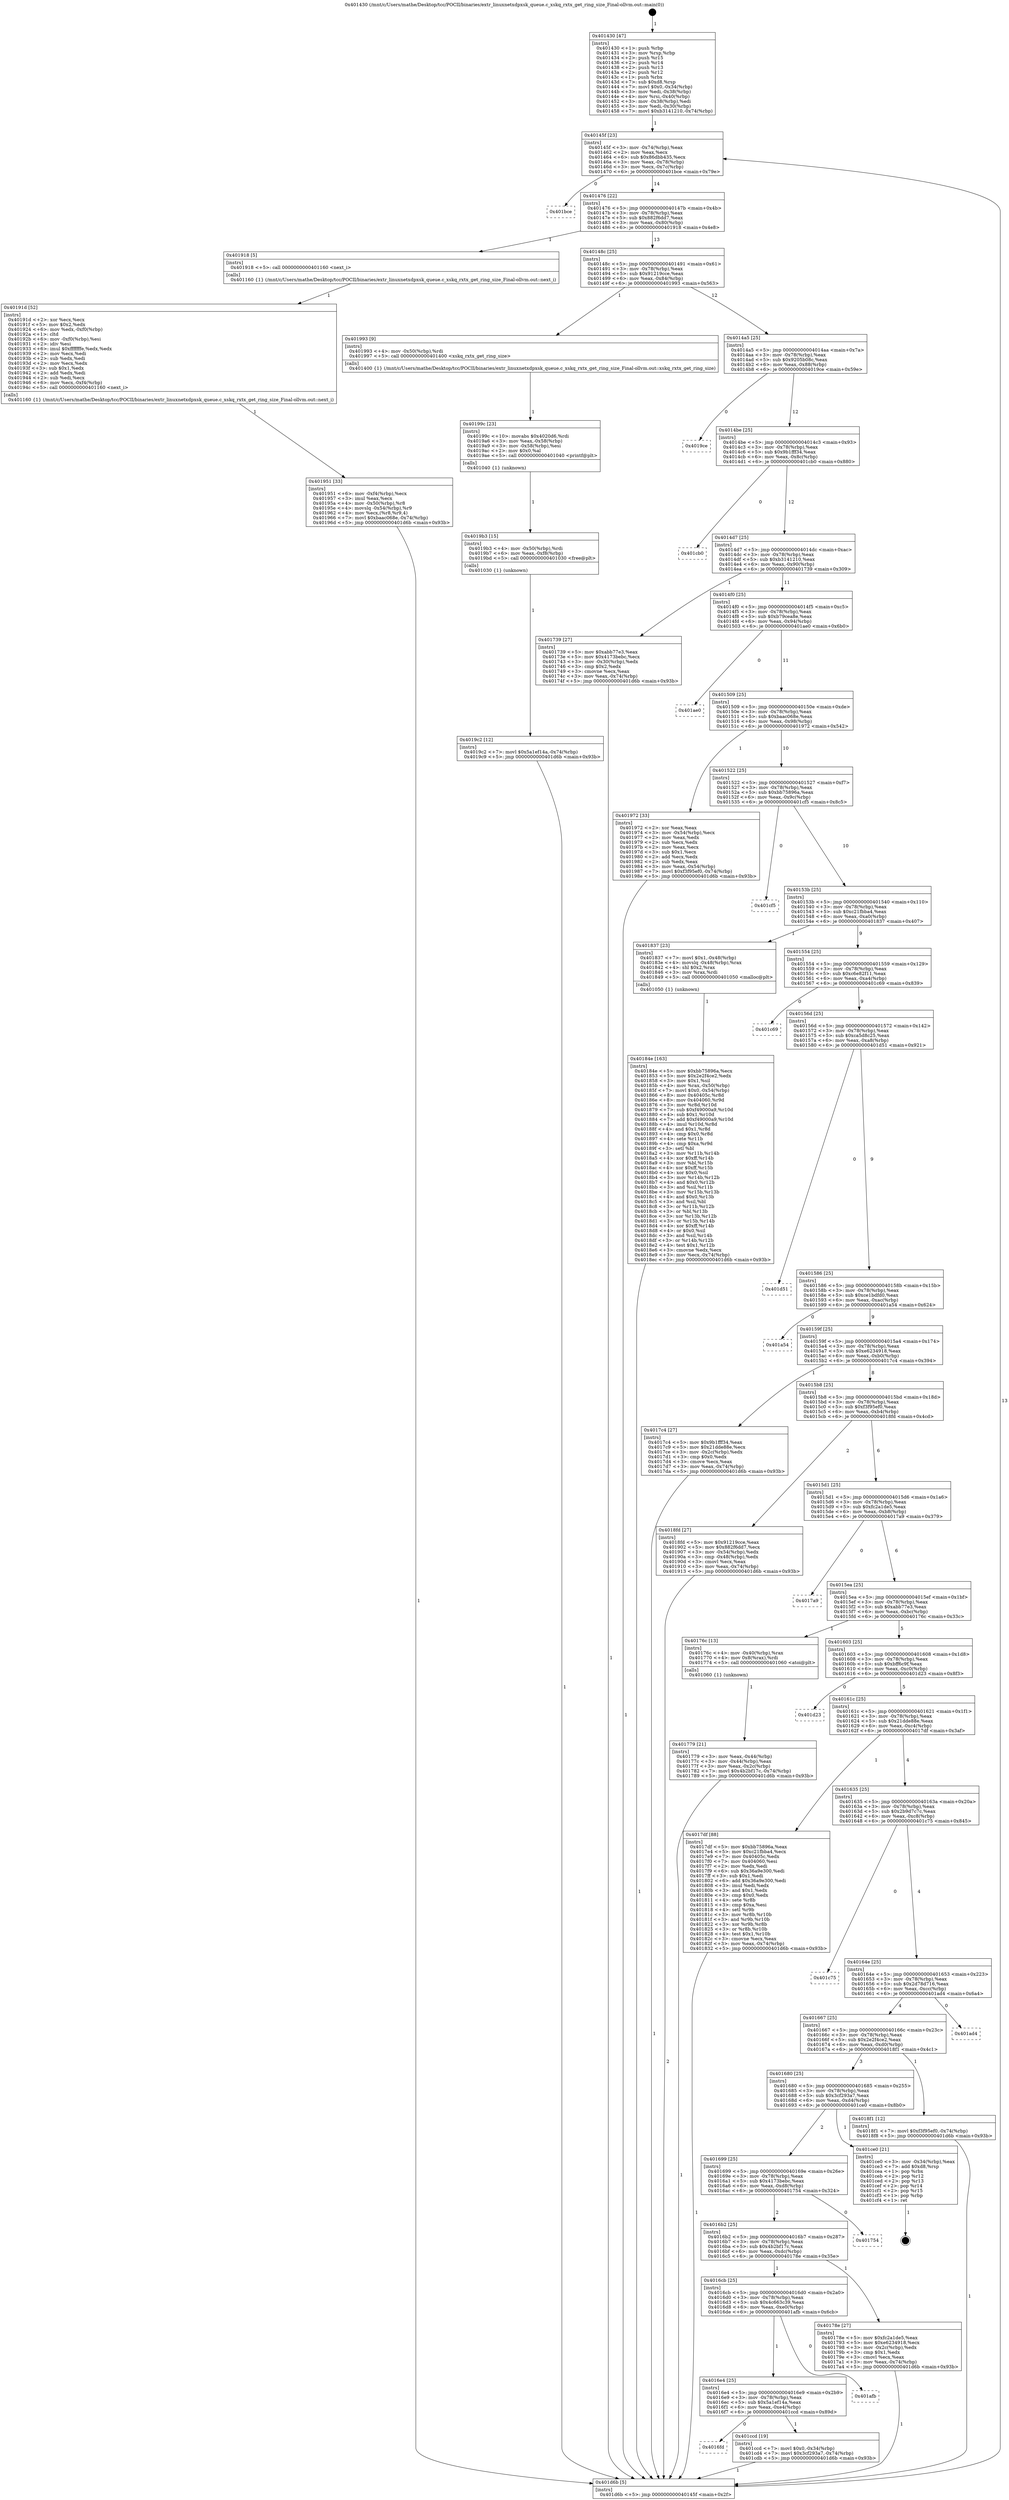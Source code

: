 digraph "0x401430" {
  label = "0x401430 (/mnt/c/Users/mathe/Desktop/tcc/POCII/binaries/extr_linuxnetxdpxsk_queue.c_xskq_rxtx_get_ring_size_Final-ollvm.out::main(0))"
  labelloc = "t"
  node[shape=record]

  Entry [label="",width=0.3,height=0.3,shape=circle,fillcolor=black,style=filled]
  "0x40145f" [label="{
     0x40145f [23]\l
     | [instrs]\l
     &nbsp;&nbsp;0x40145f \<+3\>: mov -0x74(%rbp),%eax\l
     &nbsp;&nbsp;0x401462 \<+2\>: mov %eax,%ecx\l
     &nbsp;&nbsp;0x401464 \<+6\>: sub $0x86dbb435,%ecx\l
     &nbsp;&nbsp;0x40146a \<+3\>: mov %eax,-0x78(%rbp)\l
     &nbsp;&nbsp;0x40146d \<+3\>: mov %ecx,-0x7c(%rbp)\l
     &nbsp;&nbsp;0x401470 \<+6\>: je 0000000000401bce \<main+0x79e\>\l
  }"]
  "0x401bce" [label="{
     0x401bce\l
  }", style=dashed]
  "0x401476" [label="{
     0x401476 [22]\l
     | [instrs]\l
     &nbsp;&nbsp;0x401476 \<+5\>: jmp 000000000040147b \<main+0x4b\>\l
     &nbsp;&nbsp;0x40147b \<+3\>: mov -0x78(%rbp),%eax\l
     &nbsp;&nbsp;0x40147e \<+5\>: sub $0x882f6dd7,%eax\l
     &nbsp;&nbsp;0x401483 \<+3\>: mov %eax,-0x80(%rbp)\l
     &nbsp;&nbsp;0x401486 \<+6\>: je 0000000000401918 \<main+0x4e8\>\l
  }"]
  Exit [label="",width=0.3,height=0.3,shape=circle,fillcolor=black,style=filled,peripheries=2]
  "0x401918" [label="{
     0x401918 [5]\l
     | [instrs]\l
     &nbsp;&nbsp;0x401918 \<+5\>: call 0000000000401160 \<next_i\>\l
     | [calls]\l
     &nbsp;&nbsp;0x401160 \{1\} (/mnt/c/Users/mathe/Desktop/tcc/POCII/binaries/extr_linuxnetxdpxsk_queue.c_xskq_rxtx_get_ring_size_Final-ollvm.out::next_i)\l
  }"]
  "0x40148c" [label="{
     0x40148c [25]\l
     | [instrs]\l
     &nbsp;&nbsp;0x40148c \<+5\>: jmp 0000000000401491 \<main+0x61\>\l
     &nbsp;&nbsp;0x401491 \<+3\>: mov -0x78(%rbp),%eax\l
     &nbsp;&nbsp;0x401494 \<+5\>: sub $0x91219cce,%eax\l
     &nbsp;&nbsp;0x401499 \<+6\>: mov %eax,-0x84(%rbp)\l
     &nbsp;&nbsp;0x40149f \<+6\>: je 0000000000401993 \<main+0x563\>\l
  }"]
  "0x4016fd" [label="{
     0x4016fd\l
  }", style=dashed]
  "0x401993" [label="{
     0x401993 [9]\l
     | [instrs]\l
     &nbsp;&nbsp;0x401993 \<+4\>: mov -0x50(%rbp),%rdi\l
     &nbsp;&nbsp;0x401997 \<+5\>: call 0000000000401400 \<xskq_rxtx_get_ring_size\>\l
     | [calls]\l
     &nbsp;&nbsp;0x401400 \{1\} (/mnt/c/Users/mathe/Desktop/tcc/POCII/binaries/extr_linuxnetxdpxsk_queue.c_xskq_rxtx_get_ring_size_Final-ollvm.out::xskq_rxtx_get_ring_size)\l
  }"]
  "0x4014a5" [label="{
     0x4014a5 [25]\l
     | [instrs]\l
     &nbsp;&nbsp;0x4014a5 \<+5\>: jmp 00000000004014aa \<main+0x7a\>\l
     &nbsp;&nbsp;0x4014aa \<+3\>: mov -0x78(%rbp),%eax\l
     &nbsp;&nbsp;0x4014ad \<+5\>: sub $0x9205b08c,%eax\l
     &nbsp;&nbsp;0x4014b2 \<+6\>: mov %eax,-0x88(%rbp)\l
     &nbsp;&nbsp;0x4014b8 \<+6\>: je 00000000004019ce \<main+0x59e\>\l
  }"]
  "0x401ccd" [label="{
     0x401ccd [19]\l
     | [instrs]\l
     &nbsp;&nbsp;0x401ccd \<+7\>: movl $0x0,-0x34(%rbp)\l
     &nbsp;&nbsp;0x401cd4 \<+7\>: movl $0x3cf293a7,-0x74(%rbp)\l
     &nbsp;&nbsp;0x401cdb \<+5\>: jmp 0000000000401d6b \<main+0x93b\>\l
  }"]
  "0x4019ce" [label="{
     0x4019ce\l
  }", style=dashed]
  "0x4014be" [label="{
     0x4014be [25]\l
     | [instrs]\l
     &nbsp;&nbsp;0x4014be \<+5\>: jmp 00000000004014c3 \<main+0x93\>\l
     &nbsp;&nbsp;0x4014c3 \<+3\>: mov -0x78(%rbp),%eax\l
     &nbsp;&nbsp;0x4014c6 \<+5\>: sub $0x9b1fff34,%eax\l
     &nbsp;&nbsp;0x4014cb \<+6\>: mov %eax,-0x8c(%rbp)\l
     &nbsp;&nbsp;0x4014d1 \<+6\>: je 0000000000401cb0 \<main+0x880\>\l
  }"]
  "0x4016e4" [label="{
     0x4016e4 [25]\l
     | [instrs]\l
     &nbsp;&nbsp;0x4016e4 \<+5\>: jmp 00000000004016e9 \<main+0x2b9\>\l
     &nbsp;&nbsp;0x4016e9 \<+3\>: mov -0x78(%rbp),%eax\l
     &nbsp;&nbsp;0x4016ec \<+5\>: sub $0x5a1ef14a,%eax\l
     &nbsp;&nbsp;0x4016f1 \<+6\>: mov %eax,-0xe4(%rbp)\l
     &nbsp;&nbsp;0x4016f7 \<+6\>: je 0000000000401ccd \<main+0x89d\>\l
  }"]
  "0x401cb0" [label="{
     0x401cb0\l
  }", style=dashed]
  "0x4014d7" [label="{
     0x4014d7 [25]\l
     | [instrs]\l
     &nbsp;&nbsp;0x4014d7 \<+5\>: jmp 00000000004014dc \<main+0xac\>\l
     &nbsp;&nbsp;0x4014dc \<+3\>: mov -0x78(%rbp),%eax\l
     &nbsp;&nbsp;0x4014df \<+5\>: sub $0xb3141210,%eax\l
     &nbsp;&nbsp;0x4014e4 \<+6\>: mov %eax,-0x90(%rbp)\l
     &nbsp;&nbsp;0x4014ea \<+6\>: je 0000000000401739 \<main+0x309\>\l
  }"]
  "0x401afb" [label="{
     0x401afb\l
  }", style=dashed]
  "0x401739" [label="{
     0x401739 [27]\l
     | [instrs]\l
     &nbsp;&nbsp;0x401739 \<+5\>: mov $0xabb77e3,%eax\l
     &nbsp;&nbsp;0x40173e \<+5\>: mov $0x4173bebc,%ecx\l
     &nbsp;&nbsp;0x401743 \<+3\>: mov -0x30(%rbp),%edx\l
     &nbsp;&nbsp;0x401746 \<+3\>: cmp $0x2,%edx\l
     &nbsp;&nbsp;0x401749 \<+3\>: cmovne %ecx,%eax\l
     &nbsp;&nbsp;0x40174c \<+3\>: mov %eax,-0x74(%rbp)\l
     &nbsp;&nbsp;0x40174f \<+5\>: jmp 0000000000401d6b \<main+0x93b\>\l
  }"]
  "0x4014f0" [label="{
     0x4014f0 [25]\l
     | [instrs]\l
     &nbsp;&nbsp;0x4014f0 \<+5\>: jmp 00000000004014f5 \<main+0xc5\>\l
     &nbsp;&nbsp;0x4014f5 \<+3\>: mov -0x78(%rbp),%eax\l
     &nbsp;&nbsp;0x4014f8 \<+5\>: sub $0xb79cea8e,%eax\l
     &nbsp;&nbsp;0x4014fd \<+6\>: mov %eax,-0x94(%rbp)\l
     &nbsp;&nbsp;0x401503 \<+6\>: je 0000000000401ae0 \<main+0x6b0\>\l
  }"]
  "0x401d6b" [label="{
     0x401d6b [5]\l
     | [instrs]\l
     &nbsp;&nbsp;0x401d6b \<+5\>: jmp 000000000040145f \<main+0x2f\>\l
  }"]
  "0x401430" [label="{
     0x401430 [47]\l
     | [instrs]\l
     &nbsp;&nbsp;0x401430 \<+1\>: push %rbp\l
     &nbsp;&nbsp;0x401431 \<+3\>: mov %rsp,%rbp\l
     &nbsp;&nbsp;0x401434 \<+2\>: push %r15\l
     &nbsp;&nbsp;0x401436 \<+2\>: push %r14\l
     &nbsp;&nbsp;0x401438 \<+2\>: push %r13\l
     &nbsp;&nbsp;0x40143a \<+2\>: push %r12\l
     &nbsp;&nbsp;0x40143c \<+1\>: push %rbx\l
     &nbsp;&nbsp;0x40143d \<+7\>: sub $0xd8,%rsp\l
     &nbsp;&nbsp;0x401444 \<+7\>: movl $0x0,-0x34(%rbp)\l
     &nbsp;&nbsp;0x40144b \<+3\>: mov %edi,-0x38(%rbp)\l
     &nbsp;&nbsp;0x40144e \<+4\>: mov %rsi,-0x40(%rbp)\l
     &nbsp;&nbsp;0x401452 \<+3\>: mov -0x38(%rbp),%edi\l
     &nbsp;&nbsp;0x401455 \<+3\>: mov %edi,-0x30(%rbp)\l
     &nbsp;&nbsp;0x401458 \<+7\>: movl $0xb3141210,-0x74(%rbp)\l
  }"]
  "0x4019c2" [label="{
     0x4019c2 [12]\l
     | [instrs]\l
     &nbsp;&nbsp;0x4019c2 \<+7\>: movl $0x5a1ef14a,-0x74(%rbp)\l
     &nbsp;&nbsp;0x4019c9 \<+5\>: jmp 0000000000401d6b \<main+0x93b\>\l
  }"]
  "0x401ae0" [label="{
     0x401ae0\l
  }", style=dashed]
  "0x401509" [label="{
     0x401509 [25]\l
     | [instrs]\l
     &nbsp;&nbsp;0x401509 \<+5\>: jmp 000000000040150e \<main+0xde\>\l
     &nbsp;&nbsp;0x40150e \<+3\>: mov -0x78(%rbp),%eax\l
     &nbsp;&nbsp;0x401511 \<+5\>: sub $0xbaac068e,%eax\l
     &nbsp;&nbsp;0x401516 \<+6\>: mov %eax,-0x98(%rbp)\l
     &nbsp;&nbsp;0x40151c \<+6\>: je 0000000000401972 \<main+0x542\>\l
  }"]
  "0x4019b3" [label="{
     0x4019b3 [15]\l
     | [instrs]\l
     &nbsp;&nbsp;0x4019b3 \<+4\>: mov -0x50(%rbp),%rdi\l
     &nbsp;&nbsp;0x4019b7 \<+6\>: mov %eax,-0xf8(%rbp)\l
     &nbsp;&nbsp;0x4019bd \<+5\>: call 0000000000401030 \<free@plt\>\l
     | [calls]\l
     &nbsp;&nbsp;0x401030 \{1\} (unknown)\l
  }"]
  "0x401972" [label="{
     0x401972 [33]\l
     | [instrs]\l
     &nbsp;&nbsp;0x401972 \<+2\>: xor %eax,%eax\l
     &nbsp;&nbsp;0x401974 \<+3\>: mov -0x54(%rbp),%ecx\l
     &nbsp;&nbsp;0x401977 \<+2\>: mov %eax,%edx\l
     &nbsp;&nbsp;0x401979 \<+2\>: sub %ecx,%edx\l
     &nbsp;&nbsp;0x40197b \<+2\>: mov %eax,%ecx\l
     &nbsp;&nbsp;0x40197d \<+3\>: sub $0x1,%ecx\l
     &nbsp;&nbsp;0x401980 \<+2\>: add %ecx,%edx\l
     &nbsp;&nbsp;0x401982 \<+2\>: sub %edx,%eax\l
     &nbsp;&nbsp;0x401984 \<+3\>: mov %eax,-0x54(%rbp)\l
     &nbsp;&nbsp;0x401987 \<+7\>: movl $0xf3f95ef0,-0x74(%rbp)\l
     &nbsp;&nbsp;0x40198e \<+5\>: jmp 0000000000401d6b \<main+0x93b\>\l
  }"]
  "0x401522" [label="{
     0x401522 [25]\l
     | [instrs]\l
     &nbsp;&nbsp;0x401522 \<+5\>: jmp 0000000000401527 \<main+0xf7\>\l
     &nbsp;&nbsp;0x401527 \<+3\>: mov -0x78(%rbp),%eax\l
     &nbsp;&nbsp;0x40152a \<+5\>: sub $0xbb75896a,%eax\l
     &nbsp;&nbsp;0x40152f \<+6\>: mov %eax,-0x9c(%rbp)\l
     &nbsp;&nbsp;0x401535 \<+6\>: je 0000000000401cf5 \<main+0x8c5\>\l
  }"]
  "0x40199c" [label="{
     0x40199c [23]\l
     | [instrs]\l
     &nbsp;&nbsp;0x40199c \<+10\>: movabs $0x4020d6,%rdi\l
     &nbsp;&nbsp;0x4019a6 \<+3\>: mov %eax,-0x58(%rbp)\l
     &nbsp;&nbsp;0x4019a9 \<+3\>: mov -0x58(%rbp),%esi\l
     &nbsp;&nbsp;0x4019ac \<+2\>: mov $0x0,%al\l
     &nbsp;&nbsp;0x4019ae \<+5\>: call 0000000000401040 \<printf@plt\>\l
     | [calls]\l
     &nbsp;&nbsp;0x401040 \{1\} (unknown)\l
  }"]
  "0x401cf5" [label="{
     0x401cf5\l
  }", style=dashed]
  "0x40153b" [label="{
     0x40153b [25]\l
     | [instrs]\l
     &nbsp;&nbsp;0x40153b \<+5\>: jmp 0000000000401540 \<main+0x110\>\l
     &nbsp;&nbsp;0x401540 \<+3\>: mov -0x78(%rbp),%eax\l
     &nbsp;&nbsp;0x401543 \<+5\>: sub $0xc21fbba4,%eax\l
     &nbsp;&nbsp;0x401548 \<+6\>: mov %eax,-0xa0(%rbp)\l
     &nbsp;&nbsp;0x40154e \<+6\>: je 0000000000401837 \<main+0x407\>\l
  }"]
  "0x401951" [label="{
     0x401951 [33]\l
     | [instrs]\l
     &nbsp;&nbsp;0x401951 \<+6\>: mov -0xf4(%rbp),%ecx\l
     &nbsp;&nbsp;0x401957 \<+3\>: imul %eax,%ecx\l
     &nbsp;&nbsp;0x40195a \<+4\>: mov -0x50(%rbp),%r8\l
     &nbsp;&nbsp;0x40195e \<+4\>: movslq -0x54(%rbp),%r9\l
     &nbsp;&nbsp;0x401962 \<+4\>: mov %ecx,(%r8,%r9,4)\l
     &nbsp;&nbsp;0x401966 \<+7\>: movl $0xbaac068e,-0x74(%rbp)\l
     &nbsp;&nbsp;0x40196d \<+5\>: jmp 0000000000401d6b \<main+0x93b\>\l
  }"]
  "0x401837" [label="{
     0x401837 [23]\l
     | [instrs]\l
     &nbsp;&nbsp;0x401837 \<+7\>: movl $0x1,-0x48(%rbp)\l
     &nbsp;&nbsp;0x40183e \<+4\>: movslq -0x48(%rbp),%rax\l
     &nbsp;&nbsp;0x401842 \<+4\>: shl $0x2,%rax\l
     &nbsp;&nbsp;0x401846 \<+3\>: mov %rax,%rdi\l
     &nbsp;&nbsp;0x401849 \<+5\>: call 0000000000401050 \<malloc@plt\>\l
     | [calls]\l
     &nbsp;&nbsp;0x401050 \{1\} (unknown)\l
  }"]
  "0x401554" [label="{
     0x401554 [25]\l
     | [instrs]\l
     &nbsp;&nbsp;0x401554 \<+5\>: jmp 0000000000401559 \<main+0x129\>\l
     &nbsp;&nbsp;0x401559 \<+3\>: mov -0x78(%rbp),%eax\l
     &nbsp;&nbsp;0x40155c \<+5\>: sub $0xc6e82f11,%eax\l
     &nbsp;&nbsp;0x401561 \<+6\>: mov %eax,-0xa4(%rbp)\l
     &nbsp;&nbsp;0x401567 \<+6\>: je 0000000000401c69 \<main+0x839\>\l
  }"]
  "0x40191d" [label="{
     0x40191d [52]\l
     | [instrs]\l
     &nbsp;&nbsp;0x40191d \<+2\>: xor %ecx,%ecx\l
     &nbsp;&nbsp;0x40191f \<+5\>: mov $0x2,%edx\l
     &nbsp;&nbsp;0x401924 \<+6\>: mov %edx,-0xf0(%rbp)\l
     &nbsp;&nbsp;0x40192a \<+1\>: cltd\l
     &nbsp;&nbsp;0x40192b \<+6\>: mov -0xf0(%rbp),%esi\l
     &nbsp;&nbsp;0x401931 \<+2\>: idiv %esi\l
     &nbsp;&nbsp;0x401933 \<+6\>: imul $0xfffffffe,%edx,%edx\l
     &nbsp;&nbsp;0x401939 \<+2\>: mov %ecx,%edi\l
     &nbsp;&nbsp;0x40193b \<+2\>: sub %edx,%edi\l
     &nbsp;&nbsp;0x40193d \<+2\>: mov %ecx,%edx\l
     &nbsp;&nbsp;0x40193f \<+3\>: sub $0x1,%edx\l
     &nbsp;&nbsp;0x401942 \<+2\>: add %edx,%edi\l
     &nbsp;&nbsp;0x401944 \<+2\>: sub %edi,%ecx\l
     &nbsp;&nbsp;0x401946 \<+6\>: mov %ecx,-0xf4(%rbp)\l
     &nbsp;&nbsp;0x40194c \<+5\>: call 0000000000401160 \<next_i\>\l
     | [calls]\l
     &nbsp;&nbsp;0x401160 \{1\} (/mnt/c/Users/mathe/Desktop/tcc/POCII/binaries/extr_linuxnetxdpxsk_queue.c_xskq_rxtx_get_ring_size_Final-ollvm.out::next_i)\l
  }"]
  "0x401c69" [label="{
     0x401c69\l
  }", style=dashed]
  "0x40156d" [label="{
     0x40156d [25]\l
     | [instrs]\l
     &nbsp;&nbsp;0x40156d \<+5\>: jmp 0000000000401572 \<main+0x142\>\l
     &nbsp;&nbsp;0x401572 \<+3\>: mov -0x78(%rbp),%eax\l
     &nbsp;&nbsp;0x401575 \<+5\>: sub $0xca5d8c25,%eax\l
     &nbsp;&nbsp;0x40157a \<+6\>: mov %eax,-0xa8(%rbp)\l
     &nbsp;&nbsp;0x401580 \<+6\>: je 0000000000401d51 \<main+0x921\>\l
  }"]
  "0x40184e" [label="{
     0x40184e [163]\l
     | [instrs]\l
     &nbsp;&nbsp;0x40184e \<+5\>: mov $0xbb75896a,%ecx\l
     &nbsp;&nbsp;0x401853 \<+5\>: mov $0x2e2f4ce2,%edx\l
     &nbsp;&nbsp;0x401858 \<+3\>: mov $0x1,%sil\l
     &nbsp;&nbsp;0x40185b \<+4\>: mov %rax,-0x50(%rbp)\l
     &nbsp;&nbsp;0x40185f \<+7\>: movl $0x0,-0x54(%rbp)\l
     &nbsp;&nbsp;0x401866 \<+8\>: mov 0x40405c,%r8d\l
     &nbsp;&nbsp;0x40186e \<+8\>: mov 0x404060,%r9d\l
     &nbsp;&nbsp;0x401876 \<+3\>: mov %r8d,%r10d\l
     &nbsp;&nbsp;0x401879 \<+7\>: sub $0xf49000a9,%r10d\l
     &nbsp;&nbsp;0x401880 \<+4\>: sub $0x1,%r10d\l
     &nbsp;&nbsp;0x401884 \<+7\>: add $0xf49000a9,%r10d\l
     &nbsp;&nbsp;0x40188b \<+4\>: imul %r10d,%r8d\l
     &nbsp;&nbsp;0x40188f \<+4\>: and $0x1,%r8d\l
     &nbsp;&nbsp;0x401893 \<+4\>: cmp $0x0,%r8d\l
     &nbsp;&nbsp;0x401897 \<+4\>: sete %r11b\l
     &nbsp;&nbsp;0x40189b \<+4\>: cmp $0xa,%r9d\l
     &nbsp;&nbsp;0x40189f \<+3\>: setl %bl\l
     &nbsp;&nbsp;0x4018a2 \<+3\>: mov %r11b,%r14b\l
     &nbsp;&nbsp;0x4018a5 \<+4\>: xor $0xff,%r14b\l
     &nbsp;&nbsp;0x4018a9 \<+3\>: mov %bl,%r15b\l
     &nbsp;&nbsp;0x4018ac \<+4\>: xor $0xff,%r15b\l
     &nbsp;&nbsp;0x4018b0 \<+4\>: xor $0x0,%sil\l
     &nbsp;&nbsp;0x4018b4 \<+3\>: mov %r14b,%r12b\l
     &nbsp;&nbsp;0x4018b7 \<+4\>: and $0x0,%r12b\l
     &nbsp;&nbsp;0x4018bb \<+3\>: and %sil,%r11b\l
     &nbsp;&nbsp;0x4018be \<+3\>: mov %r15b,%r13b\l
     &nbsp;&nbsp;0x4018c1 \<+4\>: and $0x0,%r13b\l
     &nbsp;&nbsp;0x4018c5 \<+3\>: and %sil,%bl\l
     &nbsp;&nbsp;0x4018c8 \<+3\>: or %r11b,%r12b\l
     &nbsp;&nbsp;0x4018cb \<+3\>: or %bl,%r13b\l
     &nbsp;&nbsp;0x4018ce \<+3\>: xor %r13b,%r12b\l
     &nbsp;&nbsp;0x4018d1 \<+3\>: or %r15b,%r14b\l
     &nbsp;&nbsp;0x4018d4 \<+4\>: xor $0xff,%r14b\l
     &nbsp;&nbsp;0x4018d8 \<+4\>: or $0x0,%sil\l
     &nbsp;&nbsp;0x4018dc \<+3\>: and %sil,%r14b\l
     &nbsp;&nbsp;0x4018df \<+3\>: or %r14b,%r12b\l
     &nbsp;&nbsp;0x4018e2 \<+4\>: test $0x1,%r12b\l
     &nbsp;&nbsp;0x4018e6 \<+3\>: cmovne %edx,%ecx\l
     &nbsp;&nbsp;0x4018e9 \<+3\>: mov %ecx,-0x74(%rbp)\l
     &nbsp;&nbsp;0x4018ec \<+5\>: jmp 0000000000401d6b \<main+0x93b\>\l
  }"]
  "0x401d51" [label="{
     0x401d51\l
  }", style=dashed]
  "0x401586" [label="{
     0x401586 [25]\l
     | [instrs]\l
     &nbsp;&nbsp;0x401586 \<+5\>: jmp 000000000040158b \<main+0x15b\>\l
     &nbsp;&nbsp;0x40158b \<+3\>: mov -0x78(%rbp),%eax\l
     &nbsp;&nbsp;0x40158e \<+5\>: sub $0xce1bdfd0,%eax\l
     &nbsp;&nbsp;0x401593 \<+6\>: mov %eax,-0xac(%rbp)\l
     &nbsp;&nbsp;0x401599 \<+6\>: je 0000000000401a54 \<main+0x624\>\l
  }"]
  "0x4016cb" [label="{
     0x4016cb [25]\l
     | [instrs]\l
     &nbsp;&nbsp;0x4016cb \<+5\>: jmp 00000000004016d0 \<main+0x2a0\>\l
     &nbsp;&nbsp;0x4016d0 \<+3\>: mov -0x78(%rbp),%eax\l
     &nbsp;&nbsp;0x4016d3 \<+5\>: sub $0x4c663c39,%eax\l
     &nbsp;&nbsp;0x4016d8 \<+6\>: mov %eax,-0xe0(%rbp)\l
     &nbsp;&nbsp;0x4016de \<+6\>: je 0000000000401afb \<main+0x6cb\>\l
  }"]
  "0x401a54" [label="{
     0x401a54\l
  }", style=dashed]
  "0x40159f" [label="{
     0x40159f [25]\l
     | [instrs]\l
     &nbsp;&nbsp;0x40159f \<+5\>: jmp 00000000004015a4 \<main+0x174\>\l
     &nbsp;&nbsp;0x4015a4 \<+3\>: mov -0x78(%rbp),%eax\l
     &nbsp;&nbsp;0x4015a7 \<+5\>: sub $0xe6234918,%eax\l
     &nbsp;&nbsp;0x4015ac \<+6\>: mov %eax,-0xb0(%rbp)\l
     &nbsp;&nbsp;0x4015b2 \<+6\>: je 00000000004017c4 \<main+0x394\>\l
  }"]
  "0x40178e" [label="{
     0x40178e [27]\l
     | [instrs]\l
     &nbsp;&nbsp;0x40178e \<+5\>: mov $0xfc2a1de5,%eax\l
     &nbsp;&nbsp;0x401793 \<+5\>: mov $0xe6234918,%ecx\l
     &nbsp;&nbsp;0x401798 \<+3\>: mov -0x2c(%rbp),%edx\l
     &nbsp;&nbsp;0x40179b \<+3\>: cmp $0x1,%edx\l
     &nbsp;&nbsp;0x40179e \<+3\>: cmovl %ecx,%eax\l
     &nbsp;&nbsp;0x4017a1 \<+3\>: mov %eax,-0x74(%rbp)\l
     &nbsp;&nbsp;0x4017a4 \<+5\>: jmp 0000000000401d6b \<main+0x93b\>\l
  }"]
  "0x4017c4" [label="{
     0x4017c4 [27]\l
     | [instrs]\l
     &nbsp;&nbsp;0x4017c4 \<+5\>: mov $0x9b1fff34,%eax\l
     &nbsp;&nbsp;0x4017c9 \<+5\>: mov $0x21dde88e,%ecx\l
     &nbsp;&nbsp;0x4017ce \<+3\>: mov -0x2c(%rbp),%edx\l
     &nbsp;&nbsp;0x4017d1 \<+3\>: cmp $0x0,%edx\l
     &nbsp;&nbsp;0x4017d4 \<+3\>: cmove %ecx,%eax\l
     &nbsp;&nbsp;0x4017d7 \<+3\>: mov %eax,-0x74(%rbp)\l
     &nbsp;&nbsp;0x4017da \<+5\>: jmp 0000000000401d6b \<main+0x93b\>\l
  }"]
  "0x4015b8" [label="{
     0x4015b8 [25]\l
     | [instrs]\l
     &nbsp;&nbsp;0x4015b8 \<+5\>: jmp 00000000004015bd \<main+0x18d\>\l
     &nbsp;&nbsp;0x4015bd \<+3\>: mov -0x78(%rbp),%eax\l
     &nbsp;&nbsp;0x4015c0 \<+5\>: sub $0xf3f95ef0,%eax\l
     &nbsp;&nbsp;0x4015c5 \<+6\>: mov %eax,-0xb4(%rbp)\l
     &nbsp;&nbsp;0x4015cb \<+6\>: je 00000000004018fd \<main+0x4cd\>\l
  }"]
  "0x4016b2" [label="{
     0x4016b2 [25]\l
     | [instrs]\l
     &nbsp;&nbsp;0x4016b2 \<+5\>: jmp 00000000004016b7 \<main+0x287\>\l
     &nbsp;&nbsp;0x4016b7 \<+3\>: mov -0x78(%rbp),%eax\l
     &nbsp;&nbsp;0x4016ba \<+5\>: sub $0x4b2bf17c,%eax\l
     &nbsp;&nbsp;0x4016bf \<+6\>: mov %eax,-0xdc(%rbp)\l
     &nbsp;&nbsp;0x4016c5 \<+6\>: je 000000000040178e \<main+0x35e\>\l
  }"]
  "0x4018fd" [label="{
     0x4018fd [27]\l
     | [instrs]\l
     &nbsp;&nbsp;0x4018fd \<+5\>: mov $0x91219cce,%eax\l
     &nbsp;&nbsp;0x401902 \<+5\>: mov $0x882f6dd7,%ecx\l
     &nbsp;&nbsp;0x401907 \<+3\>: mov -0x54(%rbp),%edx\l
     &nbsp;&nbsp;0x40190a \<+3\>: cmp -0x48(%rbp),%edx\l
     &nbsp;&nbsp;0x40190d \<+3\>: cmovl %ecx,%eax\l
     &nbsp;&nbsp;0x401910 \<+3\>: mov %eax,-0x74(%rbp)\l
     &nbsp;&nbsp;0x401913 \<+5\>: jmp 0000000000401d6b \<main+0x93b\>\l
  }"]
  "0x4015d1" [label="{
     0x4015d1 [25]\l
     | [instrs]\l
     &nbsp;&nbsp;0x4015d1 \<+5\>: jmp 00000000004015d6 \<main+0x1a6\>\l
     &nbsp;&nbsp;0x4015d6 \<+3\>: mov -0x78(%rbp),%eax\l
     &nbsp;&nbsp;0x4015d9 \<+5\>: sub $0xfc2a1de5,%eax\l
     &nbsp;&nbsp;0x4015de \<+6\>: mov %eax,-0xb8(%rbp)\l
     &nbsp;&nbsp;0x4015e4 \<+6\>: je 00000000004017a9 \<main+0x379\>\l
  }"]
  "0x401754" [label="{
     0x401754\l
  }", style=dashed]
  "0x4017a9" [label="{
     0x4017a9\l
  }", style=dashed]
  "0x4015ea" [label="{
     0x4015ea [25]\l
     | [instrs]\l
     &nbsp;&nbsp;0x4015ea \<+5\>: jmp 00000000004015ef \<main+0x1bf\>\l
     &nbsp;&nbsp;0x4015ef \<+3\>: mov -0x78(%rbp),%eax\l
     &nbsp;&nbsp;0x4015f2 \<+5\>: sub $0xabb77e3,%eax\l
     &nbsp;&nbsp;0x4015f7 \<+6\>: mov %eax,-0xbc(%rbp)\l
     &nbsp;&nbsp;0x4015fd \<+6\>: je 000000000040176c \<main+0x33c\>\l
  }"]
  "0x401699" [label="{
     0x401699 [25]\l
     | [instrs]\l
     &nbsp;&nbsp;0x401699 \<+5\>: jmp 000000000040169e \<main+0x26e\>\l
     &nbsp;&nbsp;0x40169e \<+3\>: mov -0x78(%rbp),%eax\l
     &nbsp;&nbsp;0x4016a1 \<+5\>: sub $0x4173bebc,%eax\l
     &nbsp;&nbsp;0x4016a6 \<+6\>: mov %eax,-0xd8(%rbp)\l
     &nbsp;&nbsp;0x4016ac \<+6\>: je 0000000000401754 \<main+0x324\>\l
  }"]
  "0x40176c" [label="{
     0x40176c [13]\l
     | [instrs]\l
     &nbsp;&nbsp;0x40176c \<+4\>: mov -0x40(%rbp),%rax\l
     &nbsp;&nbsp;0x401770 \<+4\>: mov 0x8(%rax),%rdi\l
     &nbsp;&nbsp;0x401774 \<+5\>: call 0000000000401060 \<atoi@plt\>\l
     | [calls]\l
     &nbsp;&nbsp;0x401060 \{1\} (unknown)\l
  }"]
  "0x401603" [label="{
     0x401603 [25]\l
     | [instrs]\l
     &nbsp;&nbsp;0x401603 \<+5\>: jmp 0000000000401608 \<main+0x1d8\>\l
     &nbsp;&nbsp;0x401608 \<+3\>: mov -0x78(%rbp),%eax\l
     &nbsp;&nbsp;0x40160b \<+5\>: sub $0xbff6c9f,%eax\l
     &nbsp;&nbsp;0x401610 \<+6\>: mov %eax,-0xc0(%rbp)\l
     &nbsp;&nbsp;0x401616 \<+6\>: je 0000000000401d23 \<main+0x8f3\>\l
  }"]
  "0x401779" [label="{
     0x401779 [21]\l
     | [instrs]\l
     &nbsp;&nbsp;0x401779 \<+3\>: mov %eax,-0x44(%rbp)\l
     &nbsp;&nbsp;0x40177c \<+3\>: mov -0x44(%rbp),%eax\l
     &nbsp;&nbsp;0x40177f \<+3\>: mov %eax,-0x2c(%rbp)\l
     &nbsp;&nbsp;0x401782 \<+7\>: movl $0x4b2bf17c,-0x74(%rbp)\l
     &nbsp;&nbsp;0x401789 \<+5\>: jmp 0000000000401d6b \<main+0x93b\>\l
  }"]
  "0x401ce0" [label="{
     0x401ce0 [21]\l
     | [instrs]\l
     &nbsp;&nbsp;0x401ce0 \<+3\>: mov -0x34(%rbp),%eax\l
     &nbsp;&nbsp;0x401ce3 \<+7\>: add $0xd8,%rsp\l
     &nbsp;&nbsp;0x401cea \<+1\>: pop %rbx\l
     &nbsp;&nbsp;0x401ceb \<+2\>: pop %r12\l
     &nbsp;&nbsp;0x401ced \<+2\>: pop %r13\l
     &nbsp;&nbsp;0x401cef \<+2\>: pop %r14\l
     &nbsp;&nbsp;0x401cf1 \<+2\>: pop %r15\l
     &nbsp;&nbsp;0x401cf3 \<+1\>: pop %rbp\l
     &nbsp;&nbsp;0x401cf4 \<+1\>: ret\l
  }"]
  "0x401d23" [label="{
     0x401d23\l
  }", style=dashed]
  "0x40161c" [label="{
     0x40161c [25]\l
     | [instrs]\l
     &nbsp;&nbsp;0x40161c \<+5\>: jmp 0000000000401621 \<main+0x1f1\>\l
     &nbsp;&nbsp;0x401621 \<+3\>: mov -0x78(%rbp),%eax\l
     &nbsp;&nbsp;0x401624 \<+5\>: sub $0x21dde88e,%eax\l
     &nbsp;&nbsp;0x401629 \<+6\>: mov %eax,-0xc4(%rbp)\l
     &nbsp;&nbsp;0x40162f \<+6\>: je 00000000004017df \<main+0x3af\>\l
  }"]
  "0x401680" [label="{
     0x401680 [25]\l
     | [instrs]\l
     &nbsp;&nbsp;0x401680 \<+5\>: jmp 0000000000401685 \<main+0x255\>\l
     &nbsp;&nbsp;0x401685 \<+3\>: mov -0x78(%rbp),%eax\l
     &nbsp;&nbsp;0x401688 \<+5\>: sub $0x3cf293a7,%eax\l
     &nbsp;&nbsp;0x40168d \<+6\>: mov %eax,-0xd4(%rbp)\l
     &nbsp;&nbsp;0x401693 \<+6\>: je 0000000000401ce0 \<main+0x8b0\>\l
  }"]
  "0x4017df" [label="{
     0x4017df [88]\l
     | [instrs]\l
     &nbsp;&nbsp;0x4017df \<+5\>: mov $0xbb75896a,%eax\l
     &nbsp;&nbsp;0x4017e4 \<+5\>: mov $0xc21fbba4,%ecx\l
     &nbsp;&nbsp;0x4017e9 \<+7\>: mov 0x40405c,%edx\l
     &nbsp;&nbsp;0x4017f0 \<+7\>: mov 0x404060,%esi\l
     &nbsp;&nbsp;0x4017f7 \<+2\>: mov %edx,%edi\l
     &nbsp;&nbsp;0x4017f9 \<+6\>: sub $0x36a9e300,%edi\l
     &nbsp;&nbsp;0x4017ff \<+3\>: sub $0x1,%edi\l
     &nbsp;&nbsp;0x401802 \<+6\>: add $0x36a9e300,%edi\l
     &nbsp;&nbsp;0x401808 \<+3\>: imul %edi,%edx\l
     &nbsp;&nbsp;0x40180b \<+3\>: and $0x1,%edx\l
     &nbsp;&nbsp;0x40180e \<+3\>: cmp $0x0,%edx\l
     &nbsp;&nbsp;0x401811 \<+4\>: sete %r8b\l
     &nbsp;&nbsp;0x401815 \<+3\>: cmp $0xa,%esi\l
     &nbsp;&nbsp;0x401818 \<+4\>: setl %r9b\l
     &nbsp;&nbsp;0x40181c \<+3\>: mov %r8b,%r10b\l
     &nbsp;&nbsp;0x40181f \<+3\>: and %r9b,%r10b\l
     &nbsp;&nbsp;0x401822 \<+3\>: xor %r9b,%r8b\l
     &nbsp;&nbsp;0x401825 \<+3\>: or %r8b,%r10b\l
     &nbsp;&nbsp;0x401828 \<+4\>: test $0x1,%r10b\l
     &nbsp;&nbsp;0x40182c \<+3\>: cmovne %ecx,%eax\l
     &nbsp;&nbsp;0x40182f \<+3\>: mov %eax,-0x74(%rbp)\l
     &nbsp;&nbsp;0x401832 \<+5\>: jmp 0000000000401d6b \<main+0x93b\>\l
  }"]
  "0x401635" [label="{
     0x401635 [25]\l
     | [instrs]\l
     &nbsp;&nbsp;0x401635 \<+5\>: jmp 000000000040163a \<main+0x20a\>\l
     &nbsp;&nbsp;0x40163a \<+3\>: mov -0x78(%rbp),%eax\l
     &nbsp;&nbsp;0x40163d \<+5\>: sub $0x2b9d7c7c,%eax\l
     &nbsp;&nbsp;0x401642 \<+6\>: mov %eax,-0xc8(%rbp)\l
     &nbsp;&nbsp;0x401648 \<+6\>: je 0000000000401c75 \<main+0x845\>\l
  }"]
  "0x4018f1" [label="{
     0x4018f1 [12]\l
     | [instrs]\l
     &nbsp;&nbsp;0x4018f1 \<+7\>: movl $0xf3f95ef0,-0x74(%rbp)\l
     &nbsp;&nbsp;0x4018f8 \<+5\>: jmp 0000000000401d6b \<main+0x93b\>\l
  }"]
  "0x401c75" [label="{
     0x401c75\l
  }", style=dashed]
  "0x40164e" [label="{
     0x40164e [25]\l
     | [instrs]\l
     &nbsp;&nbsp;0x40164e \<+5\>: jmp 0000000000401653 \<main+0x223\>\l
     &nbsp;&nbsp;0x401653 \<+3\>: mov -0x78(%rbp),%eax\l
     &nbsp;&nbsp;0x401656 \<+5\>: sub $0x2d78d716,%eax\l
     &nbsp;&nbsp;0x40165b \<+6\>: mov %eax,-0xcc(%rbp)\l
     &nbsp;&nbsp;0x401661 \<+6\>: je 0000000000401ad4 \<main+0x6a4\>\l
  }"]
  "0x401667" [label="{
     0x401667 [25]\l
     | [instrs]\l
     &nbsp;&nbsp;0x401667 \<+5\>: jmp 000000000040166c \<main+0x23c\>\l
     &nbsp;&nbsp;0x40166c \<+3\>: mov -0x78(%rbp),%eax\l
     &nbsp;&nbsp;0x40166f \<+5\>: sub $0x2e2f4ce2,%eax\l
     &nbsp;&nbsp;0x401674 \<+6\>: mov %eax,-0xd0(%rbp)\l
     &nbsp;&nbsp;0x40167a \<+6\>: je 00000000004018f1 \<main+0x4c1\>\l
  }"]
  "0x401ad4" [label="{
     0x401ad4\l
  }", style=dashed]
  Entry -> "0x401430" [label=" 1"]
  "0x40145f" -> "0x401bce" [label=" 0"]
  "0x40145f" -> "0x401476" [label=" 14"]
  "0x401ce0" -> Exit [label=" 1"]
  "0x401476" -> "0x401918" [label=" 1"]
  "0x401476" -> "0x40148c" [label=" 13"]
  "0x401ccd" -> "0x401d6b" [label=" 1"]
  "0x40148c" -> "0x401993" [label=" 1"]
  "0x40148c" -> "0x4014a5" [label=" 12"]
  "0x4016e4" -> "0x4016fd" [label=" 0"]
  "0x4014a5" -> "0x4019ce" [label=" 0"]
  "0x4014a5" -> "0x4014be" [label=" 12"]
  "0x4016e4" -> "0x401ccd" [label=" 1"]
  "0x4014be" -> "0x401cb0" [label=" 0"]
  "0x4014be" -> "0x4014d7" [label=" 12"]
  "0x4016cb" -> "0x4016e4" [label=" 1"]
  "0x4014d7" -> "0x401739" [label=" 1"]
  "0x4014d7" -> "0x4014f0" [label=" 11"]
  "0x401739" -> "0x401d6b" [label=" 1"]
  "0x401430" -> "0x40145f" [label=" 1"]
  "0x401d6b" -> "0x40145f" [label=" 13"]
  "0x4016cb" -> "0x401afb" [label=" 0"]
  "0x4014f0" -> "0x401ae0" [label=" 0"]
  "0x4014f0" -> "0x401509" [label=" 11"]
  "0x4019c2" -> "0x401d6b" [label=" 1"]
  "0x401509" -> "0x401972" [label=" 1"]
  "0x401509" -> "0x401522" [label=" 10"]
  "0x4019b3" -> "0x4019c2" [label=" 1"]
  "0x401522" -> "0x401cf5" [label=" 0"]
  "0x401522" -> "0x40153b" [label=" 10"]
  "0x40199c" -> "0x4019b3" [label=" 1"]
  "0x40153b" -> "0x401837" [label=" 1"]
  "0x40153b" -> "0x401554" [label=" 9"]
  "0x401993" -> "0x40199c" [label=" 1"]
  "0x401554" -> "0x401c69" [label=" 0"]
  "0x401554" -> "0x40156d" [label=" 9"]
  "0x401972" -> "0x401d6b" [label=" 1"]
  "0x40156d" -> "0x401d51" [label=" 0"]
  "0x40156d" -> "0x401586" [label=" 9"]
  "0x401951" -> "0x401d6b" [label=" 1"]
  "0x401586" -> "0x401a54" [label=" 0"]
  "0x401586" -> "0x40159f" [label=" 9"]
  "0x40191d" -> "0x401951" [label=" 1"]
  "0x40159f" -> "0x4017c4" [label=" 1"]
  "0x40159f" -> "0x4015b8" [label=" 8"]
  "0x401918" -> "0x40191d" [label=" 1"]
  "0x4015b8" -> "0x4018fd" [label=" 2"]
  "0x4015b8" -> "0x4015d1" [label=" 6"]
  "0x4018f1" -> "0x401d6b" [label=" 1"]
  "0x4015d1" -> "0x4017a9" [label=" 0"]
  "0x4015d1" -> "0x4015ea" [label=" 6"]
  "0x40184e" -> "0x401d6b" [label=" 1"]
  "0x4015ea" -> "0x40176c" [label=" 1"]
  "0x4015ea" -> "0x401603" [label=" 5"]
  "0x40176c" -> "0x401779" [label=" 1"]
  "0x401779" -> "0x401d6b" [label=" 1"]
  "0x4017df" -> "0x401d6b" [label=" 1"]
  "0x401603" -> "0x401d23" [label=" 0"]
  "0x401603" -> "0x40161c" [label=" 5"]
  "0x4017c4" -> "0x401d6b" [label=" 1"]
  "0x40161c" -> "0x4017df" [label=" 1"]
  "0x40161c" -> "0x401635" [label=" 4"]
  "0x4016b2" -> "0x4016cb" [label=" 1"]
  "0x401635" -> "0x401c75" [label=" 0"]
  "0x401635" -> "0x40164e" [label=" 4"]
  "0x4016b2" -> "0x40178e" [label=" 1"]
  "0x40164e" -> "0x401ad4" [label=" 0"]
  "0x40164e" -> "0x401667" [label=" 4"]
  "0x4018fd" -> "0x401d6b" [label=" 2"]
  "0x401667" -> "0x4018f1" [label=" 1"]
  "0x401667" -> "0x401680" [label=" 3"]
  "0x40178e" -> "0x401d6b" [label=" 1"]
  "0x401680" -> "0x401ce0" [label=" 1"]
  "0x401680" -> "0x401699" [label=" 2"]
  "0x401837" -> "0x40184e" [label=" 1"]
  "0x401699" -> "0x401754" [label=" 0"]
  "0x401699" -> "0x4016b2" [label=" 2"]
}
